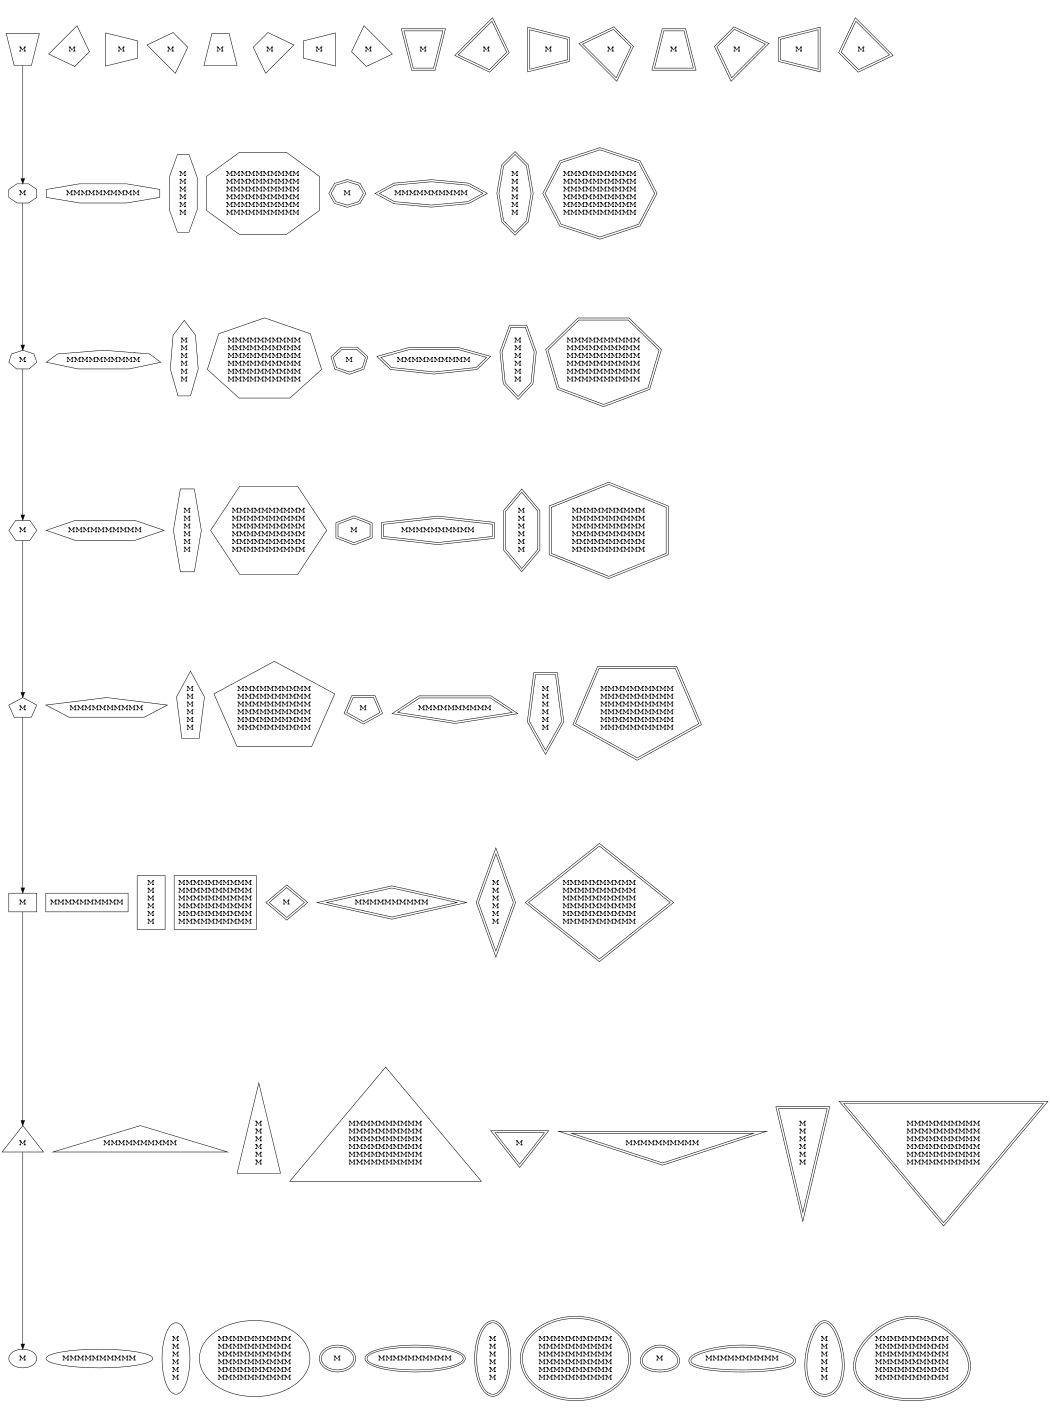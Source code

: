 digraph polypoly {
	graph [size="7,9.5", page="8.5,11", ratio=fill];
	node [label="\N", shape=polygon];
	graph [bb="0,0,1892,2567"];
	{
		graph [rank=same,
			bb=""];
		node [sides=0,
			peripheries=2,
			distortion="-.3"];
		0000 [label=M, peripheries=1, distortion="", pos="40,115", width="0.75", height="0.50"];
		0001 [label=MMMMMMMMMM, peripheries=1, distortion="", pos="161,115", width="2.11", height="0.50"];
		0002 [label="M\nM\nM\nM\nM\nM", peripheries=1, distortion="", pos="282,115", width="0.75", height="1.61"];
		0003 [label="MMMMMMMMMM\nMMMMMMMMMM\nMMMMMMMMMM\nMMMMMMMMMM\nMMMMMMMMMM\nMMMMMMMMMM", peripheries=1, distortion="", pos="419,115", width="2.56", height="2.04"];
		0010 [label=M, distortion="", pos="560,115", width="0.86", height="0.61"];
		0011 [label=MMMMMMMMMM, distortion="", pos="689,115", width="2.22", height="0.61"];
		0012 [label="M\nM\nM\nM\nM\nM", distortion="", pos="818,115", width="0.86", height="1.72"];
		0013 [label="MMMMMMMMMM\nMMMMMMMMMM\nMMMMMMMMMM\nMMMMMMMMMM\nMMMMMMMMMM\nMMMMMMMMMM", distortion="", pos="963,115", width="2.67", height="2.15"];
		0110 [label=M, pos="1109,115", width="0.89", height="0.61"];
		0111 [label=MMMMMMMMMM, pos="1244,115", width="2.36", height="0.61"];
		0112 [label="M\nM\nM\nM\nM\nM", pos="1379,115", width="0.89", height="1.72"];
		0113 [label="MMMMMMMMMM\nMMMMMMMMMM\nMMMMMMMMMM\nMMMMMMMMMM\nMMMMMMMMMM\nMMMMMMMMMM", pos="1531,115", width="2.83", height="2.15"];
	}
	{
		graph [rank=same,
			bb=""];
		node [sides=3,
			peripheries=2,
			orientation=60];
		3000 [label=M, peripheries=1, orientation=0, pos="40,512", width="1.11", height="0.94"];
		3001 [label=MMMMMMMMMM, peripheries=1, orientation=0, pos="250,512", width="4.22", height="0.94"];
		3002 [label="M\nM\nM\nM\nM\nM", peripheries=1, orientation=0, pos="462,512", width="1.17", height="3.24"];
		3003 [label="MMMMMMMMMM\nMMMMMMMMMM\nMMMMMMMMMM\nMMMMMMMMMM\nMMMMMMMMMM\nMMMMMMMMMM", peripheries=1, orientation=0, pos="707,512", width="5.14", height="4.08"];
		3110 [label=M, pos="958,512", width="1.33", height="1.12"];
		3111 [label=MMMMMMMMMM, pos="1200,512", width="4.89", height="1.06"];
		3112 [label="M\nM\nM\nM\nM\nM", pos="1441,512", width="1.31", height="3.71"];
		3113 [label="MMMMMMMMMM\nMMMMMMMMMM\nMMMMMMMMMM\nMMMMMMMMMM\nMMMMMMMMMM\nMMMMMMMMMM", pos="1699,512", width="5.36", height="4.26"];
	}
	{
		graph [rank=same,
			bb=""];
		node [sides=4,
			peripheries=2,
			orientation=45];
		4000 [label=M, peripheries=1, orientation=0, pos="40,956", width="0.75", height="0.50"];
		4001 [label=MMMMMMMMMM, peripheries=1, orientation=0, pos="156,956", width="1.97", height="0.50"];
		4002 [label="M\nM\nM\nM\nM\nM", peripheries=1, orientation=0, pos="272,956", width="0.75", height="1.44"];
		4003 [label="MMMMMMMMMM\nMMMMMMMMMM\nMMMMMMMMMM\nMMMMMMMMMM\nMMMMMMMMMM\nMMMMMMMMMM", peripheries=1, orientation=0, pos="388,956", width="1.97", height="1.44"];
		4110 [label=M, pos="511,956", width="0.94", height="0.81"];
		4111 [label=MMMMMMMMMM, pos="689,956", width="3.50", height="0.78"];
		4112 [label="M\nM\nM\nM\nM\nM", pos="867,956", width="0.94", height="2.61"];
		4113 [label="MMMMMMMMMM\nMMMMMMMMMM\nMMMMMMMMMM\nMMMMMMMMMM\nMMMMMMMMMM\nMMMMMMMMMM", pos="1056,956", width="3.81", height="3.03"];
	}
	{
		graph [rank=same,
			bb=""];
		node [sides=5,
			peripheries=2,
			orientation=36];
		5000 [label=M, peripheries=1, orientation=0, pos="40,1313", width="0.75", height="0.58"];
		5001 [label=MMMMMMMMMM, peripheries=1, orientation=0, pos="179,1313", width="2.61", height="0.58"];
		5002 [label="M\nM\nM\nM\nM\nM", peripheries=1, orientation=0, pos="318,1313", width="0.75", height="2.00"];
		5003 [label="MMMMMMMMMM\nMMMMMMMMMM\nMMMMMMMMMM\nMMMMMMMMMM\nMMMMMMMMMM\nMMMMMMMMMM", peripheries=1, orientation=0, pos="477,1313", width="3.17", height="2.53"];
		5110 [label=M, pos="641,1313", width="0.89", height="0.71"];
		5111 [label=MMMMMMMMMM, pos="796,1313", width="2.92", height="0.69"];
		5112 [label="M\nM\nM\nM\nM\nM", pos="950,1313", width="0.86", height="2.24"];
		5113 [label="MMMMMMMMMM\nMMMMMMMMMM\nMMMMMMMMMM\nMMMMMMMMMM\nMMMMMMMMMM\nMMMMMMMMMM", pos="1118,1313", width="3.31", height="2.65"];
	}
	{
		graph [rank=same,
			bb=""];
		node [sides=6,
			peripheries=2,
			orientation=30];
		6000 [label=M, peripheries=1, orientation=0, pos="40,1641", width="0.75", height="0.54"];
		6001 [label=MMMMMMMMMM, peripheries=1, orientation=0, pos="172,1641", width="2.42", height="0.54"];
		6002 [label="M\nM\nM\nM\nM\nM", peripheries=1, orientation=0, pos="304,1641", width="0.75", height="1.86"];
		6003 [label="MMMMMMMMMM\nMMMMMMMMMM\nMMMMMMMMMM\nMMMMMMMMMM\nMMMMMMMMMM\nMMMMMMMMMM", peripheries=1, orientation=0, pos="456,1641", width="2.97", height="2.36"];
		6110 [label=M, pos="612,1641", width="0.86", height="0.67"];
		6111 [label=MMMMMMMMMM, pos="752,1641", width="2.53", height="0.65"];
		6112 [label="M\nM\nM\nM\nM\nM", pos="892,1641", width="0.86", height="2.04"];
		6113 [label="MMMMMMMMMM\nMMMMMMMMMM\nMMMMMMMMMM\nMMMMMMMMMM\nMMMMMMMMMM\nMMMMMMMMMM", pos="1052,1641", width="3.08", height="2.47"];
	}
	{
		graph [rank=same,
			bb=""];
		node [sides=7,
			peripheries=2,
			orientation="25.7"];
		7000 [label=M, peripheries=1, orientation=0, pos="40,1953", width="0.75", height="0.53"];
		7001 [label=MMMMMMMMMM, peripheries=1, orientation=0, pos="169,1953", width="2.33", height="0.53"];
		7002 [label="M\nM\nM\nM\nM\nM", peripheries=1, orientation=0, pos="298,1953", width="0.75", height="1.79"];
		7003 [label="MMMMMMMMMM\nMMMMMMMMMM\nMMMMMMMMMM\nMMMMMMMMMM\nMMMMMMMMMM\nMMMMMMMMMM", peripheries=1, orientation=0, pos="445,1953", width="2.83", height="2.26"];
		7110 [label=M, pos="596,1953", width="0.86", height="0.64"];
		7111 [label=MMMMMMMMMM, pos="737,1953", width="2.56", height="0.64"];
		7112 [label="M\nM\nM\nM\nM\nM", pos="878,1953", width="0.86", height="1.96"];
		7113 [label="MMMMMMMMMM\nMMMMMMMMMM\nMMMMMMMMMM\nMMMMMMMMMM\nMMMMMMMMMM\nMMMMMMMMMM", pos="1034,1953", width="2.97", height="2.39"];
	}
	{
		graph [rank=same,
			bb=""];
		node [sides=8,
			peripheries=2,
			orientation="22.5"];
		8000 [label=M, peripheries=1, orientation=0, pos="40,2259", width="0.75", height="0.51"];
		8001 [label=MMMMMMMMMM, peripheries=1, orientation=0, pos="167,2259", width="2.28", height="0.51"];
		8002 [label="M\nM\nM\nM\nM\nM", peripheries=1, orientation=0, pos="294,2259", width="0.75", height="1.75"];
		8003 [label="MMMMMMMMMM\nMMMMMMMMMM\nMMMMMMMMMM\nMMMMMMMMMM\nMMMMMMMMMM\nMMMMMMMMMM", peripheries=1, orientation=0, pos="439,2259", width="2.78", height="2.21"];
		8110 [label=M, pos="588,2259", width="0.86", height="0.62"];
		8111 [label=MMMMMMMMMM, pos="727,2259", width="2.50", height="0.62"];
		8112 [label="M\nM\nM\nM\nM\nM", pos="866,2259", width="0.86", height="1.90"];
		8113 [label="MMMMMMMMMM\nMMMMMMMMMM\nMMMMMMMMMM\nMMMMMMMMMM\nMMMMMMMMMM\nMMMMMMMMMM", pos="1019,2259", width="2.89", height="2.33"];
	}
	{
		graph [rank=same,
			bb=""];
		node [sides=4,
			peripheries=2,
			distortion=".5",
			orientation="315.",
			regular=1];
		9000 [label=M, peripheries=1, orientation=0, pos="40,2502", width="0.86", height="0.83"];
		9001 [label=M, peripheries=1, orientation="45.", pos="126,2502", width="1.03", height="1.03"];
		9002 [label=M, peripheries=1, orientation="90.", pos="211,2502", width="0.83", height="0.86"];
		9003 [label=M, peripheries=1, orientation="135.", pos="296,2502", width="1.03", height="1.03"];
		9004 [label=M, peripheries=1, orientation="180.", pos="382,2502", width="0.86", height="0.83"];
		9005 [label=M, peripheries=1, orientation="225.", pos="468,2502", width="1.03", height="1.03"];
		9006 [label=M, peripheries=1, orientation="270.", pos="553,2502", width="0.83", height="0.86"];
		9007 [label=M, peripheries=1, pos="638,2502", width="1.03", height="1.03"];
		9010 [label=M, orientation=0, pos="729,2502", width="1.00", height="0.94"];
		9011 [label=M, orientation="45.", pos="827,2502", width="1.22", height="1.22"];
		9012 [label=M, orientation="90.", pos="923,2502", width="0.94", height="1.01"];
		9013 [label=M, orientation="135.", pos="1019,2502", width="1.22", height="1.22"];
		9014 [label=M, orientation="180.", pos="1117,2502", width="1.00", height="0.94"];
		9015 [label=M, orientation="225.", pos="1215,2502", width="1.22", height="1.22"];
		9016 [label=M, orientation="270.", pos="1311,2502", width="0.94", height="1.01"];
		9017 [label=M, pos="1407,2502", width="1.22", height="1.22"];
	}
	3000 -> 0000 [pos="e,40,133 40,495 40,433 40,221 40,143"];
	4000 -> 3000 [pos="e,40,546 40,938 40,872 40,652 40,556"];
	5000 -> 4000 [pos="e,40,974 40,1296 40,1238 40,1055 40,984"];
	6000 -> 5000 [pos="e,40,1334 40,1621 40,1567 40,1412 40,1344"];
	7000 -> 6000 [pos="e,40,1661 40,1936 40,1885 40,1735 40,1671"];
	8000 -> 7000 [pos="e,40,1972 40,2240 40,2189 40,2045 40,1982"];
	9000 -> 8000 [pos="e,40,2278 40,2472 40,2425 40,2334 40,2288"];
}
